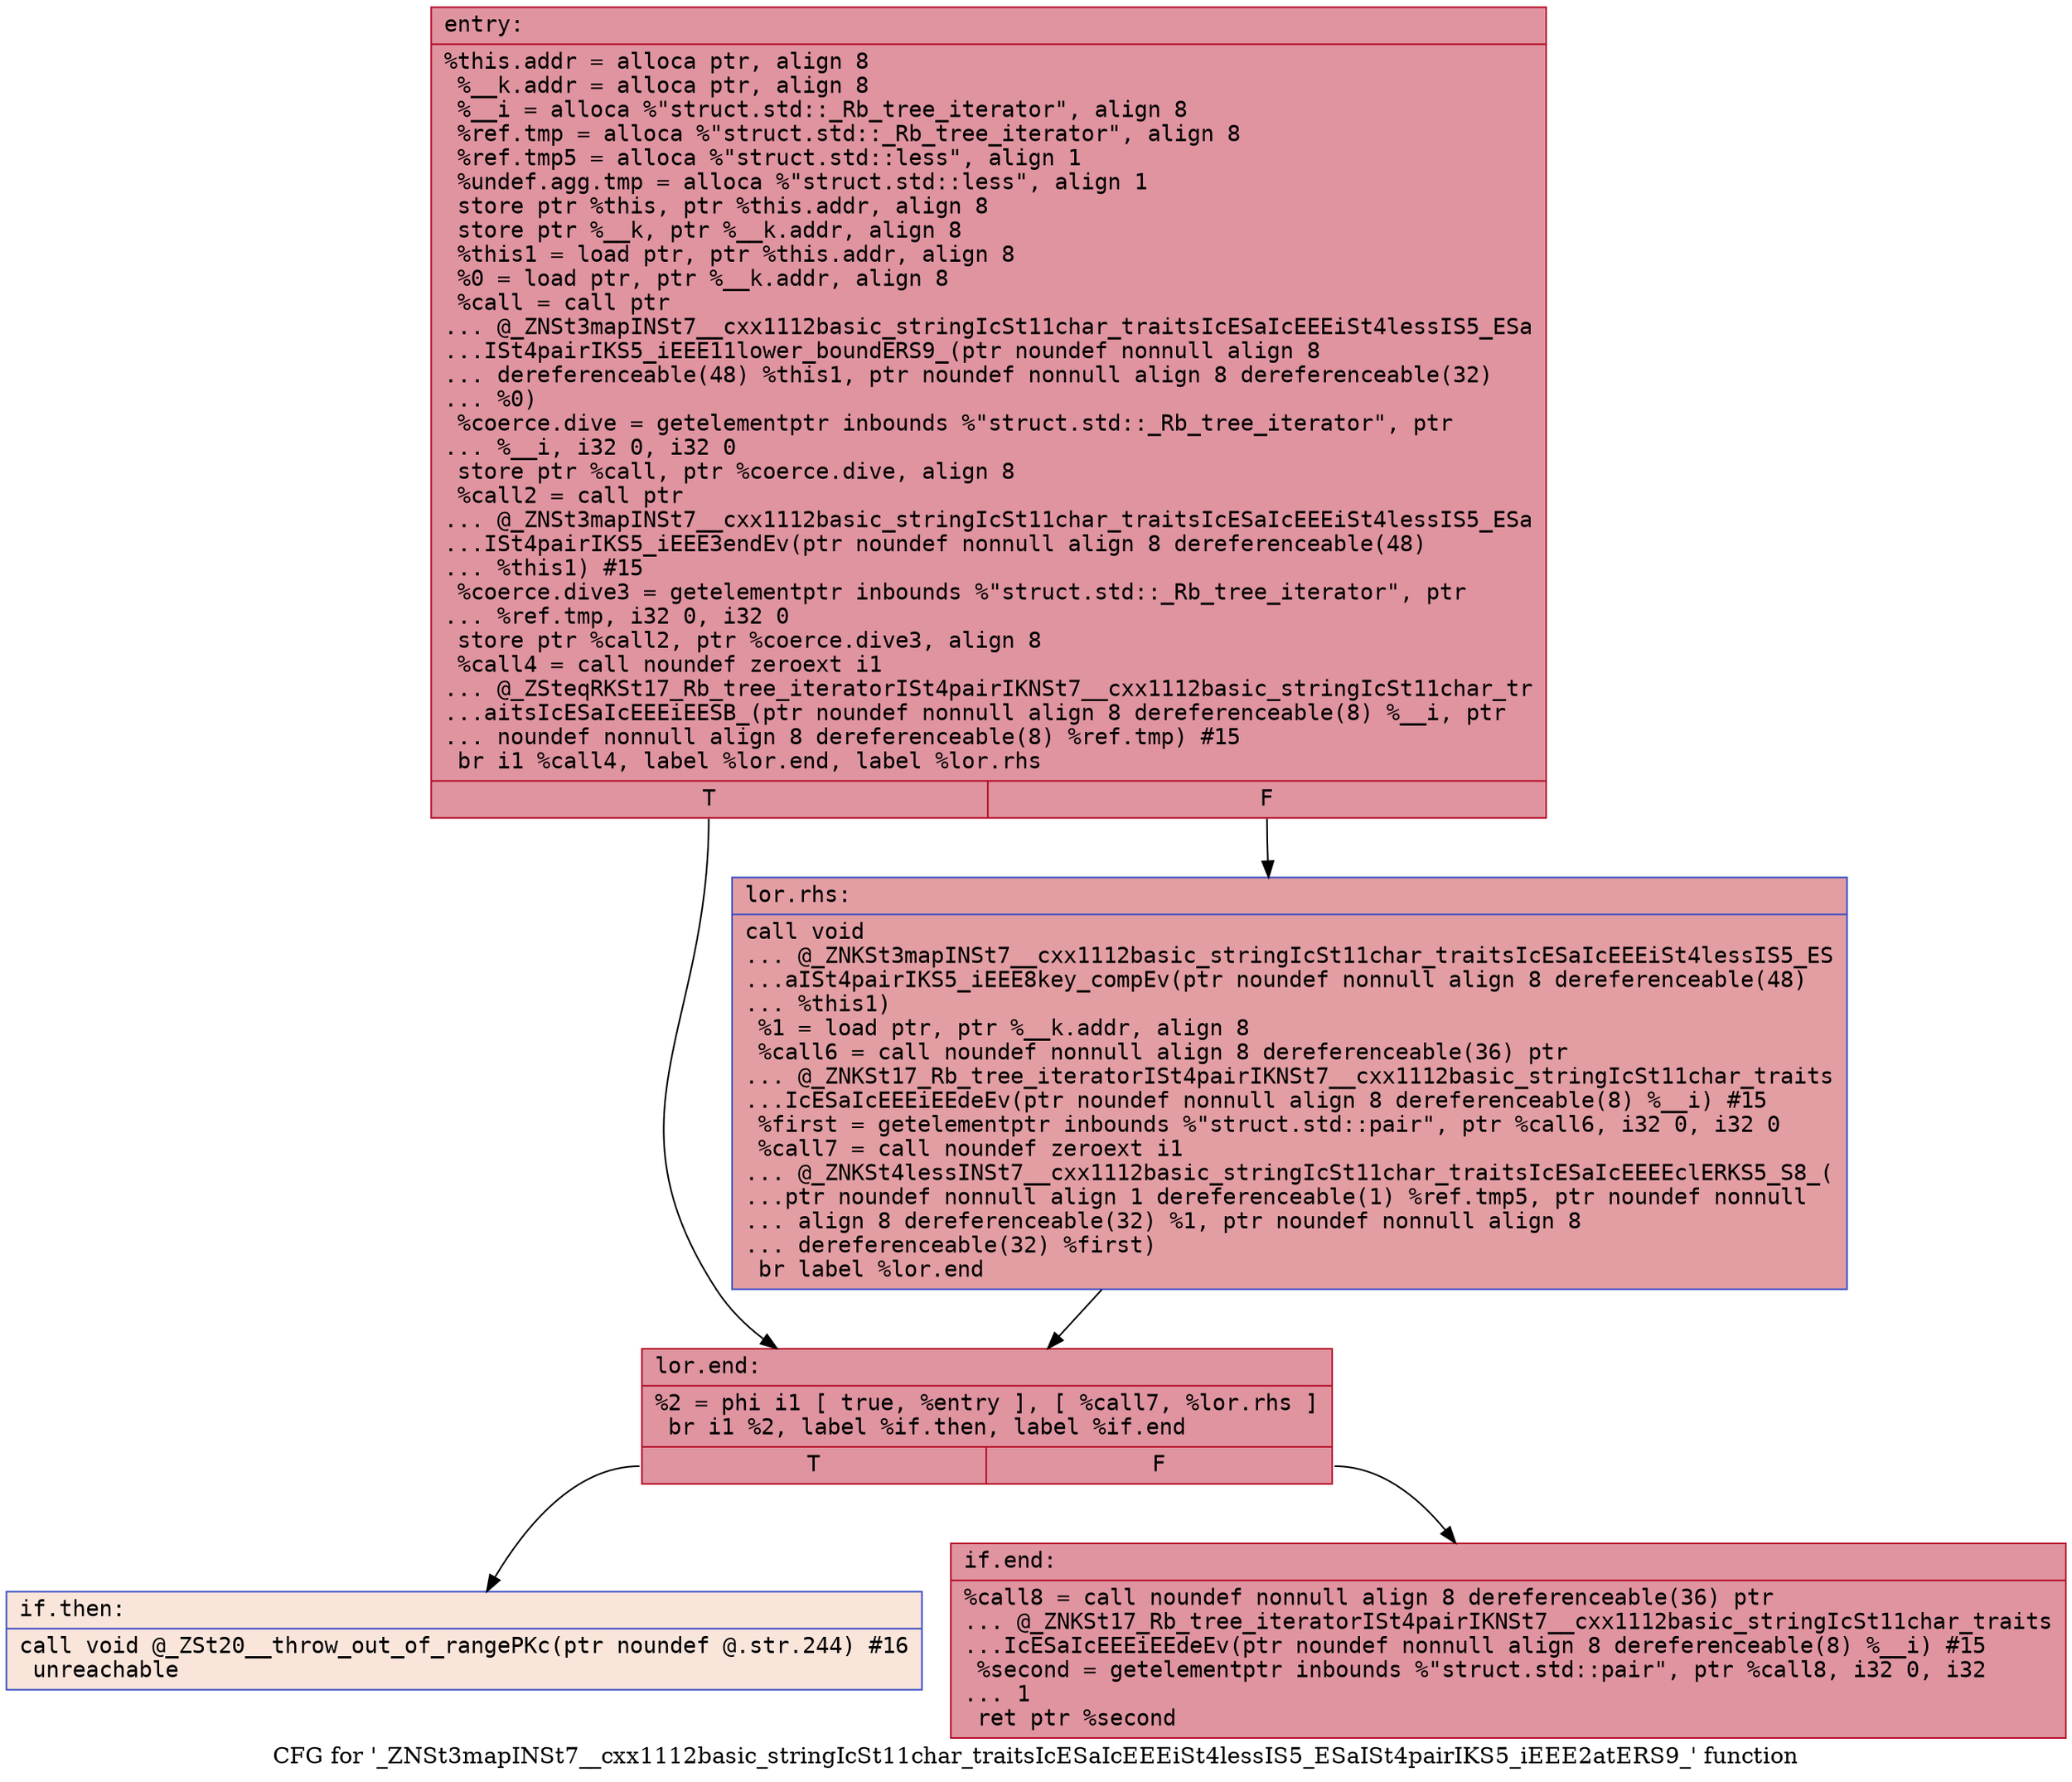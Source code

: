digraph "CFG for '_ZNSt3mapINSt7__cxx1112basic_stringIcSt11char_traitsIcESaIcEEEiSt4lessIS5_ESaISt4pairIKS5_iEEE2atERS9_' function" {
	label="CFG for '_ZNSt3mapINSt7__cxx1112basic_stringIcSt11char_traitsIcESaIcEEEiSt4lessIS5_ESaISt4pairIKS5_iEEE2atERS9_' function";

	Node0x55bd404ab5d0 [shape=record,color="#b70d28ff", style=filled, fillcolor="#b70d2870" fontname="Courier",label="{entry:\l|  %this.addr = alloca ptr, align 8\l  %__k.addr = alloca ptr, align 8\l  %__i = alloca %\"struct.std::_Rb_tree_iterator\", align 8\l  %ref.tmp = alloca %\"struct.std::_Rb_tree_iterator\", align 8\l  %ref.tmp5 = alloca %\"struct.std::less\", align 1\l  %undef.agg.tmp = alloca %\"struct.std::less\", align 1\l  store ptr %this, ptr %this.addr, align 8\l  store ptr %__k, ptr %__k.addr, align 8\l  %this1 = load ptr, ptr %this.addr, align 8\l  %0 = load ptr, ptr %__k.addr, align 8\l  %call = call ptr\l... @_ZNSt3mapINSt7__cxx1112basic_stringIcSt11char_traitsIcESaIcEEEiSt4lessIS5_ESa\l...ISt4pairIKS5_iEEE11lower_boundERS9_(ptr noundef nonnull align 8\l... dereferenceable(48) %this1, ptr noundef nonnull align 8 dereferenceable(32)\l... %0)\l  %coerce.dive = getelementptr inbounds %\"struct.std::_Rb_tree_iterator\", ptr\l... %__i, i32 0, i32 0\l  store ptr %call, ptr %coerce.dive, align 8\l  %call2 = call ptr\l... @_ZNSt3mapINSt7__cxx1112basic_stringIcSt11char_traitsIcESaIcEEEiSt4lessIS5_ESa\l...ISt4pairIKS5_iEEE3endEv(ptr noundef nonnull align 8 dereferenceable(48)\l... %this1) #15\l  %coerce.dive3 = getelementptr inbounds %\"struct.std::_Rb_tree_iterator\", ptr\l... %ref.tmp, i32 0, i32 0\l  store ptr %call2, ptr %coerce.dive3, align 8\l  %call4 = call noundef zeroext i1\l... @_ZSteqRKSt17_Rb_tree_iteratorISt4pairIKNSt7__cxx1112basic_stringIcSt11char_tr\l...aitsIcESaIcEEEiEESB_(ptr noundef nonnull align 8 dereferenceable(8) %__i, ptr\l... noundef nonnull align 8 dereferenceable(8) %ref.tmp) #15\l  br i1 %call4, label %lor.end, label %lor.rhs\l|{<s0>T|<s1>F}}"];
	Node0x55bd404ab5d0:s0 -> Node0x55bd404ac5f0[tooltip="entry -> lor.end\nProbability 50.00%" ];
	Node0x55bd404ab5d0:s1 -> Node0x55bd404ac640[tooltip="entry -> lor.rhs\nProbability 50.00%" ];
	Node0x55bd404ac640 [shape=record,color="#3d50c3ff", style=filled, fillcolor="#be242e70" fontname="Courier",label="{lor.rhs:\l|  call void\l... @_ZNKSt3mapINSt7__cxx1112basic_stringIcSt11char_traitsIcESaIcEEEiSt4lessIS5_ES\l...aISt4pairIKS5_iEEE8key_compEv(ptr noundef nonnull align 8 dereferenceable(48)\l... %this1)\l  %1 = load ptr, ptr %__k.addr, align 8\l  %call6 = call noundef nonnull align 8 dereferenceable(36) ptr\l... @_ZNKSt17_Rb_tree_iteratorISt4pairIKNSt7__cxx1112basic_stringIcSt11char_traits\l...IcESaIcEEEiEEdeEv(ptr noundef nonnull align 8 dereferenceable(8) %__i) #15\l  %first = getelementptr inbounds %\"struct.std::pair\", ptr %call6, i32 0, i32 0\l  %call7 = call noundef zeroext i1\l... @_ZNKSt4lessINSt7__cxx1112basic_stringIcSt11char_traitsIcESaIcEEEEclERKS5_S8_(\l...ptr noundef nonnull align 1 dereferenceable(1) %ref.tmp5, ptr noundef nonnull\l... align 8 dereferenceable(32) %1, ptr noundef nonnull align 8\l... dereferenceable(32) %first)\l  br label %lor.end\l}"];
	Node0x55bd404ac640 -> Node0x55bd404ac5f0[tooltip="lor.rhs -> lor.end\nProbability 100.00%" ];
	Node0x55bd404ac5f0 [shape=record,color="#b70d28ff", style=filled, fillcolor="#b70d2870" fontname="Courier",label="{lor.end:\l|  %2 = phi i1 [ true, %entry ], [ %call7, %lor.rhs ]\l  br i1 %2, label %if.then, label %if.end\l|{<s0>T|<s1>F}}"];
	Node0x55bd404ac5f0:s0 -> Node0x55bd404ace10[tooltip="lor.end -> if.then\nProbability 0.00%" ];
	Node0x55bd404ac5f0:s1 -> Node0x55bd404ace60[tooltip="lor.end -> if.end\nProbability 100.00%" ];
	Node0x55bd404ace10 [shape=record,color="#3d50c3ff", style=filled, fillcolor="#f4c5ad70" fontname="Courier",label="{if.then:\l|  call void @_ZSt20__throw_out_of_rangePKc(ptr noundef @.str.244) #16\l  unreachable\l}"];
	Node0x55bd404ace60 [shape=record,color="#b70d28ff", style=filled, fillcolor="#b70d2870" fontname="Courier",label="{if.end:\l|  %call8 = call noundef nonnull align 8 dereferenceable(36) ptr\l... @_ZNKSt17_Rb_tree_iteratorISt4pairIKNSt7__cxx1112basic_stringIcSt11char_traits\l...IcESaIcEEEiEEdeEv(ptr noundef nonnull align 8 dereferenceable(8) %__i) #15\l  %second = getelementptr inbounds %\"struct.std::pair\", ptr %call8, i32 0, i32\l... 1\l  ret ptr %second\l}"];
}

